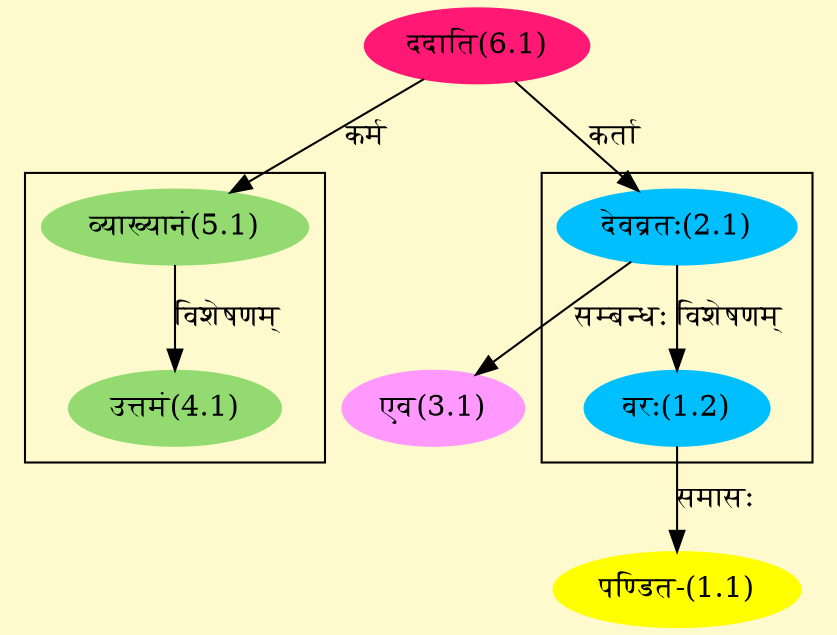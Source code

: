 digraph G{
rankdir=BT;
 compound=true;
 bgcolor="lemonchiffon1";

subgraph cluster_1{
Node1_2 [style=filled, color="#00BFFF" label = "वरः(1.2)"]
Node2_1 [style=filled, color="#00BFFF" label = "देवव्रतः(2.1)"]

}

subgraph cluster_2{
Node4_1 [style=filled, color="#93DB70" label = "उत्तमं(4.1)"]
Node5_1 [style=filled, color="#93DB70" label = "व्याख्यानं(5.1)"]

}
Node1_1 [style=filled, color="#FFFF00" label = "पण्डित-(1.1)"]
Node1_2 [style=filled, color="#00BFFF" label = "वरः(1.2)"]
Node2_1 [style=filled, color="#00BFFF" label = "देवव्रतः(2.1)"]
Node6_1 [style=filled, color="#FF1975" label = "ददाति(6.1)"]
Node3_1 [style=filled, color="#FF99FF" label = "एव(3.1)"]
Node5_1 [style=filled, color="#93DB70" label = "व्याख्यानं(5.1)"]
/* Start of Relations section */

Node1_1 -> Node1_2 [  label="समासः"  dir="back" ]
Node1_2 -> Node2_1 [  label="विशेषणम्"  dir="back" ]
Node2_1 -> Node6_1 [  label="कर्ता"  dir="back" ]
Node3_1 -> Node2_1 [  label="सम्बन्धः"  dir="back" ]
Node4_1 -> Node5_1 [  label="विशेषणम्"  dir="back" ]
Node5_1 -> Node6_1 [  label="कर्म"  dir="back" ]
}

